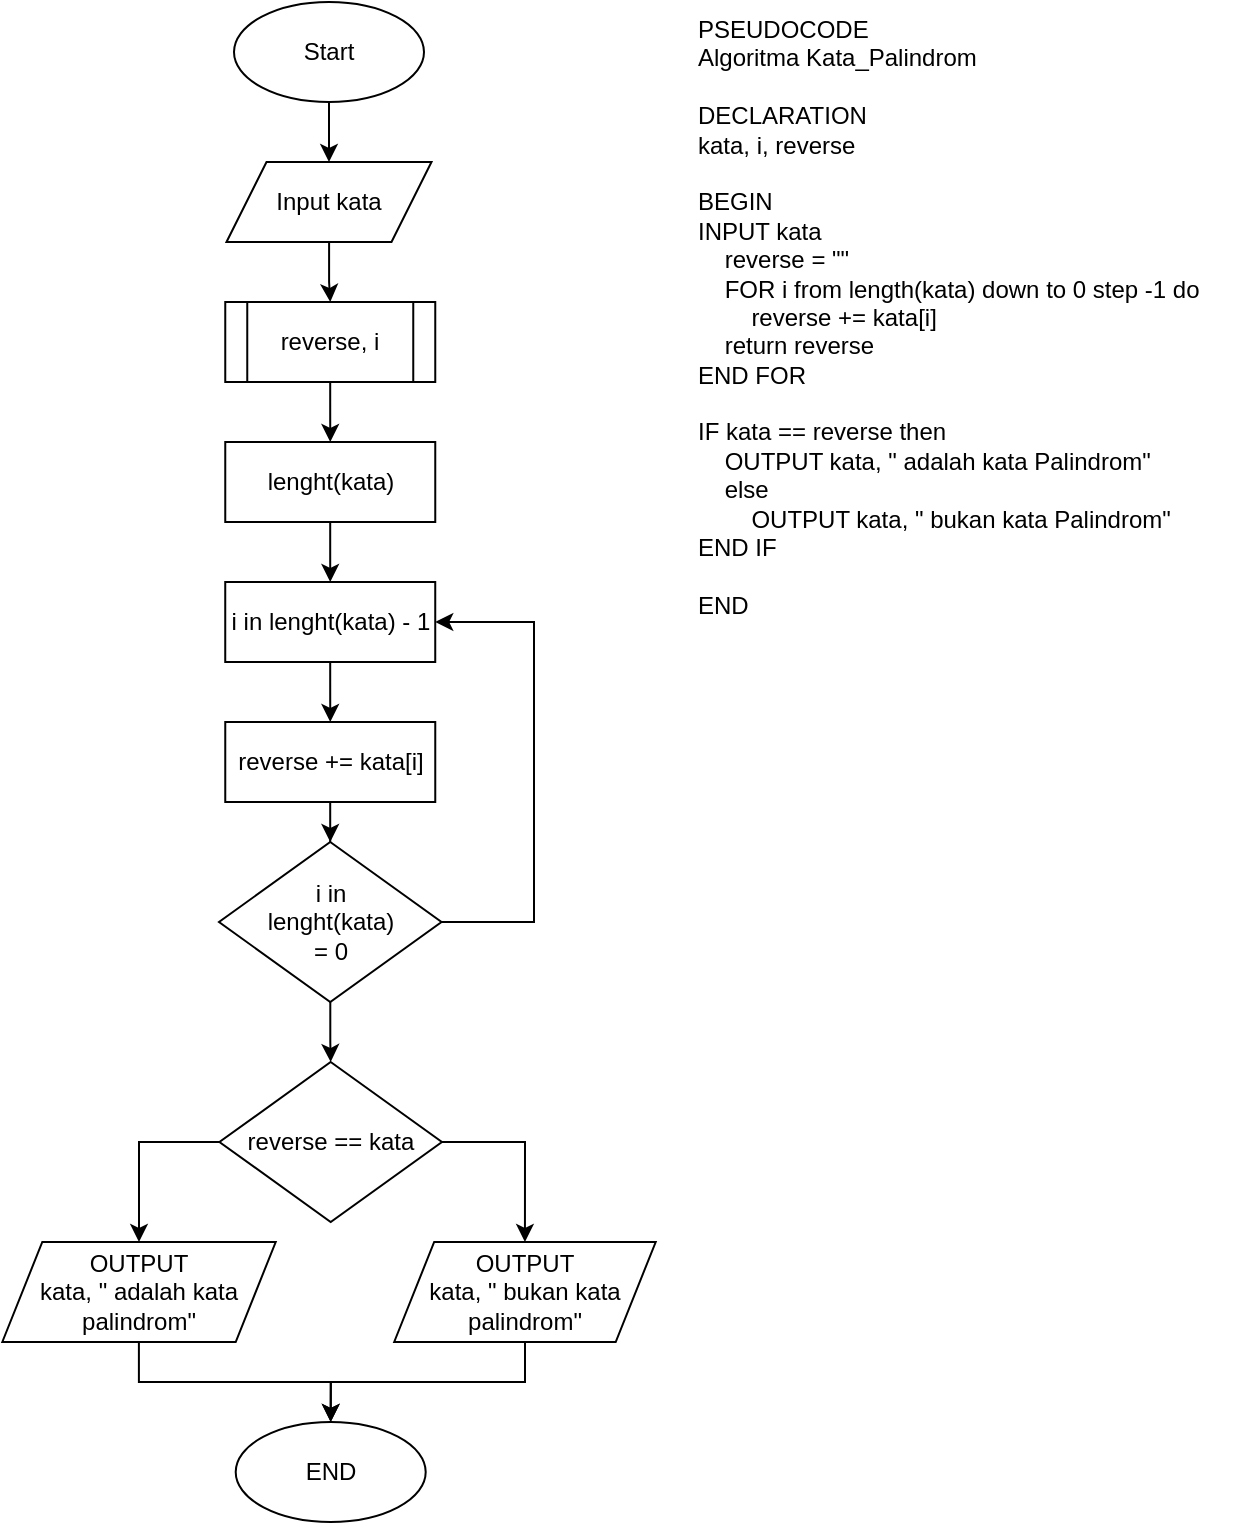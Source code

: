 <mxfile version="22.0.6" type="github" pages="2">
  <diagram name="Kata Palindrom" id="xqpit8tieolZGP3yh0wS">
    <mxGraphModel dx="1730" dy="438" grid="1" gridSize="10" guides="1" tooltips="1" connect="1" arrows="1" fold="1" page="1" pageScale="1" pageWidth="850" pageHeight="1100" math="0" shadow="0">
      <root>
        <mxCell id="0" />
        <mxCell id="1" parent="0" />
        <mxCell id="0j6sQtGZUSPRx_zmh45T-1" value="PSEUDOCODE&lt;br&gt;&lt;div&gt;Algoritma Kata_Palindrom&lt;/div&gt;&lt;div&gt;&lt;br&gt;&lt;/div&gt;&lt;div&gt;DECLARATION&lt;/div&gt;&lt;div&gt;kata, i, reverse&lt;/div&gt;&lt;div&gt;&lt;br&gt;&lt;/div&gt;&lt;div&gt;BEGIN&lt;/div&gt;&lt;div&gt;INPUT kata&lt;span style=&quot;&quot;&gt;&lt;/span&gt;&lt;/div&gt;&lt;div&gt;&lt;span style=&quot;&quot;&gt;&lt;span style=&quot;&quot;&gt;&lt;span style=&quot;white-space: pre;&quot;&gt;&amp;nbsp;&amp;nbsp;&amp;nbsp;&amp;nbsp;&lt;/span&gt;&lt;/span&gt;reverse = &quot;&quot;&lt;/span&gt;&lt;/div&gt;&lt;div&gt;&lt;span style=&quot;&quot;&gt;&lt;span style=&quot;&quot;&gt;&lt;span style=&quot;white-space: pre;&quot;&gt;&amp;nbsp;&amp;nbsp;&amp;nbsp;&amp;nbsp;FOR&lt;/span&gt;&lt;/span&gt;&amp;nbsp;i from length(kata) down to 0 step -1 do&lt;/span&gt;&lt;/div&gt;&lt;div&gt;&lt;span style=&quot;&quot;&gt;&lt;span style=&quot;&quot;&gt;&lt;span style=&quot;white-space: pre;&quot;&gt;&amp;nbsp;&amp;nbsp;&amp;nbsp;&amp;nbsp;&lt;/span&gt;&lt;span style=&quot;white-space: pre;&quot;&gt;&amp;nbsp;&amp;nbsp;&amp;nbsp;&amp;nbsp;&lt;/span&gt;&lt;/span&gt;reverse += kata[i]&lt;/span&gt;&lt;/div&gt;&lt;div&gt;&lt;span style=&quot;&quot;&gt;&lt;span style=&quot;&quot;&gt;&lt;span style=&quot;white-space: pre;&quot;&gt;&amp;nbsp;&amp;nbsp;&amp;nbsp;&amp;nbsp;&lt;/span&gt;&lt;/span&gt;return reverse&lt;/span&gt;&lt;/div&gt;&lt;div&gt;&lt;span style=&quot;&quot;&gt;END FOR&lt;/span&gt;&lt;/div&gt;&lt;div&gt;&lt;br&gt;&lt;/div&gt;&lt;div&gt;IF kata == reverse then&lt;/div&gt;&lt;div&gt;&lt;span style=&quot;&quot;&gt;&lt;span style=&quot;&quot;&gt;&lt;span style=&quot;white-space: pre;&quot;&gt;&amp;nbsp;&amp;nbsp;&amp;nbsp;&amp;nbsp;&lt;/span&gt;&lt;/span&gt;OUTPUT kata, &quot; adalah kata Palindrom&quot;&lt;/span&gt;&lt;/div&gt;&lt;div&gt;&lt;span style=&quot;&quot;&gt;&lt;span style=&quot;&quot;&gt;&lt;span style=&quot;white-space: pre;&quot;&gt;&amp;nbsp;&amp;nbsp;&amp;nbsp;&amp;nbsp;&lt;/span&gt;&lt;/span&gt;else&lt;/span&gt;&lt;/div&gt;&lt;div&gt;&lt;span style=&quot;&quot;&gt;&lt;span style=&quot;&quot;&gt;&lt;span style=&quot;white-space: pre;&quot;&gt;&amp;nbsp;&amp;nbsp;&amp;nbsp;&amp;nbsp;&lt;/span&gt;&lt;span style=&quot;white-space: pre;&quot;&gt;&amp;nbsp;&amp;nbsp;&amp;nbsp;&amp;nbsp;&lt;/span&gt;&lt;/span&gt;OUTPUT kata, &quot; bukan kata Palindrom&quot;&lt;/span&gt;&lt;/div&gt;&lt;div&gt;END IF&lt;/div&gt;&lt;div&gt;&lt;br&gt;&lt;/div&gt;&lt;div&gt;END&lt;span style=&quot;&quot;&gt;&lt;span style=&quot;white-space: pre;&quot;&gt;&amp;nbsp;&amp;nbsp;&amp;nbsp;&amp;nbsp;&lt;/span&gt;&lt;/span&gt;&lt;/div&gt;" style="text;html=1;align=left;verticalAlign=top;resizable=0;points=[];autosize=1;strokeColor=none;fillColor=none;" parent="1" vertex="1">
          <mxGeometry x="320" y="40" width="270" height="320" as="geometry" />
        </mxCell>
        <mxCell id="0j6sQtGZUSPRx_zmh45T-26" style="edgeStyle=orthogonalEdgeStyle;rounded=0;orthogonalLoop=1;jettySize=auto;html=1;entryX=0.5;entryY=0;entryDx=0;entryDy=0;" parent="1" source="0j6sQtGZUSPRx_zmh45T-2" target="0j6sQtGZUSPRx_zmh45T-3" edge="1">
          <mxGeometry relative="1" as="geometry" />
        </mxCell>
        <mxCell id="0j6sQtGZUSPRx_zmh45T-2" value="Start" style="ellipse;whiteSpace=wrap;html=1;" parent="1" vertex="1">
          <mxGeometry x="90" y="40" width="95" height="50" as="geometry" />
        </mxCell>
        <mxCell id="0j6sQtGZUSPRx_zmh45T-27" style="edgeStyle=orthogonalEdgeStyle;rounded=0;orthogonalLoop=1;jettySize=auto;html=1;entryX=0.5;entryY=0;entryDx=0;entryDy=0;" parent="1" source="0j6sQtGZUSPRx_zmh45T-3" target="0j6sQtGZUSPRx_zmh45T-4" edge="1">
          <mxGeometry relative="1" as="geometry" />
        </mxCell>
        <mxCell id="0j6sQtGZUSPRx_zmh45T-3" value="Input kata" style="shape=parallelogram;perimeter=parallelogramPerimeter;whiteSpace=wrap;html=1;fixedSize=1;" parent="1" vertex="1">
          <mxGeometry x="86.25" y="120" width="102.5" height="40" as="geometry" />
        </mxCell>
        <mxCell id="0j6sQtGZUSPRx_zmh45T-28" style="edgeStyle=orthogonalEdgeStyle;rounded=0;orthogonalLoop=1;jettySize=auto;html=1;entryX=0.5;entryY=0;entryDx=0;entryDy=0;" parent="1" source="0j6sQtGZUSPRx_zmh45T-4" target="0j6sQtGZUSPRx_zmh45T-5" edge="1">
          <mxGeometry relative="1" as="geometry" />
        </mxCell>
        <mxCell id="0j6sQtGZUSPRx_zmh45T-4" value="reverse, i" style="shape=process;whiteSpace=wrap;html=1;backgroundOutline=1;" parent="1" vertex="1">
          <mxGeometry x="85.63" y="190" width="105" height="40" as="geometry" />
        </mxCell>
        <mxCell id="0j6sQtGZUSPRx_zmh45T-29" style="edgeStyle=orthogonalEdgeStyle;rounded=0;orthogonalLoop=1;jettySize=auto;html=1;entryX=0.5;entryY=0;entryDx=0;entryDy=0;" parent="1" source="0j6sQtGZUSPRx_zmh45T-5" target="0j6sQtGZUSPRx_zmh45T-15" edge="1">
          <mxGeometry relative="1" as="geometry" />
        </mxCell>
        <mxCell id="0j6sQtGZUSPRx_zmh45T-5" value="lenght(kata)" style="rounded=0;whiteSpace=wrap;html=1;" parent="1" vertex="1">
          <mxGeometry x="85.63" y="260" width="105" height="40" as="geometry" />
        </mxCell>
        <mxCell id="0j6sQtGZUSPRx_zmh45T-32" style="edgeStyle=orthogonalEdgeStyle;rounded=0;orthogonalLoop=1;jettySize=auto;html=1;entryX=0.5;entryY=0;entryDx=0;entryDy=0;" parent="1" source="0j6sQtGZUSPRx_zmh45T-6" target="0j6sQtGZUSPRx_zmh45T-16" edge="1">
          <mxGeometry relative="1" as="geometry" />
        </mxCell>
        <mxCell id="0j6sQtGZUSPRx_zmh45T-33" style="edgeStyle=orthogonalEdgeStyle;rounded=0;orthogonalLoop=1;jettySize=auto;html=1;entryX=1;entryY=0.5;entryDx=0;entryDy=0;" parent="1" source="0j6sQtGZUSPRx_zmh45T-6" target="0j6sQtGZUSPRx_zmh45T-15" edge="1">
          <mxGeometry relative="1" as="geometry">
            <Array as="points">
              <mxPoint x="240" y="500" />
              <mxPoint x="240" y="350" />
            </Array>
          </mxGeometry>
        </mxCell>
        <mxCell id="0j6sQtGZUSPRx_zmh45T-6" value="i in&lt;br&gt;lenght(kata)&lt;br&gt;= 0" style="rhombus;whiteSpace=wrap;html=1;" parent="1" vertex="1">
          <mxGeometry x="82.5" y="460" width="111.25" height="80" as="geometry" />
        </mxCell>
        <mxCell id="0j6sQtGZUSPRx_zmh45T-31" style="edgeStyle=orthogonalEdgeStyle;rounded=0;orthogonalLoop=1;jettySize=auto;html=1;entryX=0.5;entryY=0;entryDx=0;entryDy=0;" parent="1" source="0j6sQtGZUSPRx_zmh45T-7" target="0j6sQtGZUSPRx_zmh45T-6" edge="1">
          <mxGeometry relative="1" as="geometry" />
        </mxCell>
        <mxCell id="0j6sQtGZUSPRx_zmh45T-7" value="reverse += kata[i]" style="rounded=0;whiteSpace=wrap;html=1;" parent="1" vertex="1">
          <mxGeometry x="85.63" y="400" width="105" height="40" as="geometry" />
        </mxCell>
        <mxCell id="0j6sQtGZUSPRx_zmh45T-24" style="edgeStyle=orthogonalEdgeStyle;rounded=0;orthogonalLoop=1;jettySize=auto;html=1;entryX=0.5;entryY=0;entryDx=0;entryDy=0;" parent="1" source="0j6sQtGZUSPRx_zmh45T-12" target="0j6sQtGZUSPRx_zmh45T-13" edge="1">
          <mxGeometry relative="1" as="geometry" />
        </mxCell>
        <mxCell id="0j6sQtGZUSPRx_zmh45T-12" value="OUTPUT&lt;br&gt;kata, &quot; adalah kata palindrom&quot;" style="shape=parallelogram;perimeter=parallelogramPerimeter;whiteSpace=wrap;html=1;fixedSize=1;" parent="1" vertex="1">
          <mxGeometry x="-25.85" y="660" width="136.7" height="50" as="geometry" />
        </mxCell>
        <mxCell id="0j6sQtGZUSPRx_zmh45T-13" value="END" style="ellipse;whiteSpace=wrap;html=1;" parent="1" vertex="1">
          <mxGeometry x="90.85" y="750" width="95" height="50" as="geometry" />
        </mxCell>
        <mxCell id="0j6sQtGZUSPRx_zmh45T-30" style="edgeStyle=orthogonalEdgeStyle;rounded=0;orthogonalLoop=1;jettySize=auto;html=1;entryX=0.5;entryY=0;entryDx=0;entryDy=0;" parent="1" source="0j6sQtGZUSPRx_zmh45T-15" target="0j6sQtGZUSPRx_zmh45T-7" edge="1">
          <mxGeometry relative="1" as="geometry" />
        </mxCell>
        <mxCell id="0j6sQtGZUSPRx_zmh45T-15" value="i in lenght(kata) - 1" style="rounded=0;whiteSpace=wrap;html=1;" parent="1" vertex="1">
          <mxGeometry x="85.62" y="330" width="105" height="40" as="geometry" />
        </mxCell>
        <mxCell id="0j6sQtGZUSPRx_zmh45T-22" style="edgeStyle=orthogonalEdgeStyle;rounded=0;orthogonalLoop=1;jettySize=auto;html=1;entryX=0.5;entryY=0;entryDx=0;entryDy=0;" parent="1" source="0j6sQtGZUSPRx_zmh45T-16" target="0j6sQtGZUSPRx_zmh45T-12" edge="1">
          <mxGeometry relative="1" as="geometry">
            <Array as="points">
              <mxPoint x="42.85" y="610" />
            </Array>
          </mxGeometry>
        </mxCell>
        <mxCell id="0j6sQtGZUSPRx_zmh45T-23" style="edgeStyle=orthogonalEdgeStyle;rounded=0;orthogonalLoop=1;jettySize=auto;html=1;entryX=0.5;entryY=0;entryDx=0;entryDy=0;" parent="1" source="0j6sQtGZUSPRx_zmh45T-16" target="0j6sQtGZUSPRx_zmh45T-19" edge="1">
          <mxGeometry relative="1" as="geometry">
            <Array as="points">
              <mxPoint x="235.85" y="610" />
            </Array>
          </mxGeometry>
        </mxCell>
        <mxCell id="0j6sQtGZUSPRx_zmh45T-16" value="reverse == kata" style="rhombus;whiteSpace=wrap;html=1;" parent="1" vertex="1">
          <mxGeometry x="82.72" y="570" width="111.25" height="80" as="geometry" />
        </mxCell>
        <mxCell id="0j6sQtGZUSPRx_zmh45T-25" style="edgeStyle=orthogonalEdgeStyle;rounded=0;orthogonalLoop=1;jettySize=auto;html=1;entryX=0.5;entryY=0;entryDx=0;entryDy=0;" parent="1" source="0j6sQtGZUSPRx_zmh45T-19" target="0j6sQtGZUSPRx_zmh45T-13" edge="1">
          <mxGeometry relative="1" as="geometry" />
        </mxCell>
        <mxCell id="0j6sQtGZUSPRx_zmh45T-19" value="OUTPUT&lt;br style=&quot;border-color: var(--border-color);&quot;&gt;kata, &quot; bukan kata palindrom&quot;" style="shape=parallelogram;perimeter=parallelogramPerimeter;whiteSpace=wrap;html=1;fixedSize=1;" parent="1" vertex="1">
          <mxGeometry x="170.09" y="660" width="130.76" height="50" as="geometry" />
        </mxCell>
      </root>
    </mxGraphModel>
  </diagram>
  <diagram id="YrjnK25kQzQfnbG0g_Ak" name="Membalikan Kalimat">
    <mxGraphModel dx="926" dy="461" grid="1" gridSize="10" guides="1" tooltips="1" connect="1" arrows="1" fold="1" page="1" pageScale="1" pageWidth="850" pageHeight="1100" math="0" shadow="0">
      <root>
        <mxCell id="0" />
        <mxCell id="1" parent="0" />
        <mxCell id="r62YdPziTSWUFzZEgCQk-1" value="PSEUDOCODE&lt;br&gt;&lt;br&gt;&lt;div&gt;Algoritma Membalikan_Kalimat&lt;/div&gt;&lt;div&gt;&lt;br&gt;&lt;/div&gt;&lt;div&gt;DECLARATION&lt;/div&gt;&lt;div&gt;text, array, reverse, i&lt;/div&gt;&lt;div&gt;&lt;br&gt;&lt;/div&gt;&lt;div&gt;BEGIN&lt;/div&gt;&lt;div&gt;&lt;span style=&quot;white-space: pre;&quot;&gt;&#x9;&lt;/span&gt;INPUT text&lt;span style=&quot;&quot;&gt;&lt;/span&gt;&lt;/div&gt;&lt;div&gt;&lt;span style=&quot;&quot;&gt;&lt;span style=&quot;&quot;&gt;&lt;span style=&quot;white-space: pre;&quot;&gt;&amp;nbsp;&amp;nbsp;&amp;nbsp;&amp;nbsp;&lt;span style=&quot;white-space: pre;&quot;&gt;&#x9;&lt;/span&gt;&lt;/span&gt;&lt;/span&gt;reverse = &quot;&quot;&lt;/span&gt;&lt;/div&gt;&lt;div&gt;&lt;span style=&quot;&quot;&gt;&lt;span style=&quot;&quot;&gt;&lt;span style=&quot;white-space: pre;&quot;&gt;&amp;nbsp;&amp;nbsp;&amp;nbsp;&amp;nbsp;&lt;span style=&quot;white-space: pre;&quot;&gt;&#x9;&lt;/span&gt;&lt;/span&gt;&lt;/span&gt;array = text.split(&quot; &quot;)&lt;/span&gt;&lt;/div&gt;&lt;div&gt;&lt;br&gt;&lt;/div&gt;&lt;div&gt;&lt;span style=&quot;&quot;&gt;&lt;span style=&quot;&quot;&gt;&lt;span style=&quot;white-space: pre;&quot;&gt;&amp;nbsp;&amp;nbsp;&amp;nbsp;&amp;nbsp;&lt;span style=&quot;white-space: pre;&quot;&gt;&#x9;&lt;/span&gt;&lt;/span&gt;&lt;/span&gt;FOR i from length(array) down to 0 step -1 do&lt;/span&gt;&lt;/div&gt;&lt;div&gt;&amp;nbsp; &amp;nbsp; &amp;nbsp; &amp;nbsp; &lt;span style=&quot;white-space: pre;&quot;&gt;&#x9;&lt;/span&gt;reverse += array[i]&lt;/div&gt;&lt;div&gt;&lt;span style=&quot;&quot;&gt;&lt;span style=&quot;&quot;&gt;&lt;span style=&quot;white-space: pre;&quot;&gt;&amp;nbsp;&amp;nbsp;&amp;nbsp;&amp;nbsp;&lt;span style=&quot;white-space: pre;&quot;&gt;&#x9;&lt;/span&gt;&lt;/span&gt;&lt;/span&gt;return revese&lt;/span&gt;&lt;/div&gt;&lt;div&gt;&amp;nbsp; &amp;nbsp; &lt;span style=&quot;&quot;&gt;&lt;span style=&quot;white-space: pre;&quot;&gt;&amp;nbsp;&amp;nbsp;&amp;nbsp;&amp;nbsp;&lt;/span&gt;&lt;/span&gt;END FOR&lt;/div&gt;&lt;div&gt;&lt;br&gt;&lt;/div&gt;&lt;div&gt;&lt;span style=&quot;&quot;&gt;&lt;span style=&quot;&quot;&gt;&lt;span style=&quot;white-space: pre;&quot;&gt;&amp;nbsp;&amp;nbsp;&amp;nbsp;&amp;nbsp;&lt;span style=&quot;white-space: pre;&quot;&gt;&#x9;&lt;/span&gt;OUTPUT&lt;/span&gt;&lt;/span&gt;&amp;nbsp;reverse&lt;/span&gt;&lt;/div&gt;&lt;div&gt;&lt;span style=&quot;&quot;&gt;&lt;span style=&quot;white-space: pre;&quot;&gt;&amp;nbsp;&amp;nbsp;&amp;nbsp;&amp;nbsp;&lt;/span&gt;&lt;/span&gt;&lt;/div&gt;&lt;div&gt;END&lt;/div&gt;" style="text;html=1;align=left;verticalAlign=top;resizable=0;points=[];autosize=1;strokeColor=none;fillColor=none;" vertex="1" parent="1">
          <mxGeometry x="420" y="70" width="290" height="300" as="geometry" />
        </mxCell>
        <mxCell id="ebl3Q_jnDtNQ2AUFW4kh-1" style="edgeStyle=orthogonalEdgeStyle;rounded=0;orthogonalLoop=1;jettySize=auto;html=1;entryX=0.5;entryY=0;entryDx=0;entryDy=0;" edge="1" parent="1" source="ebl3Q_jnDtNQ2AUFW4kh-2" target="ebl3Q_jnDtNQ2AUFW4kh-4">
          <mxGeometry relative="1" as="geometry" />
        </mxCell>
        <mxCell id="ebl3Q_jnDtNQ2AUFW4kh-2" value="Start" style="ellipse;whiteSpace=wrap;html=1;" vertex="1" parent="1">
          <mxGeometry x="105.85" y="60" width="95" height="50" as="geometry" />
        </mxCell>
        <mxCell id="ebl3Q_jnDtNQ2AUFW4kh-3" style="edgeStyle=orthogonalEdgeStyle;rounded=0;orthogonalLoop=1;jettySize=auto;html=1;entryX=0.5;entryY=0;entryDx=0;entryDy=0;fontSize=11;" edge="1" parent="1" source="ebl3Q_jnDtNQ2AUFW4kh-4" target="ebl3Q_jnDtNQ2AUFW4kh-6">
          <mxGeometry relative="1" as="geometry" />
        </mxCell>
        <mxCell id="ebl3Q_jnDtNQ2AUFW4kh-4" value="Input text" style="shape=parallelogram;perimeter=parallelogramPerimeter;whiteSpace=wrap;html=1;fixedSize=1;fontSize=11;" vertex="1" parent="1">
          <mxGeometry x="102.1" y="140" width="102.5" height="40" as="geometry" />
        </mxCell>
        <mxCell id="ebl3Q_jnDtNQ2AUFW4kh-5" style="edgeStyle=orthogonalEdgeStyle;rounded=0;orthogonalLoop=1;jettySize=auto;html=1;entryX=0.5;entryY=0;entryDx=0;entryDy=0;fontSize=11;" edge="1" parent="1" source="ebl3Q_jnDtNQ2AUFW4kh-6" target="ebl3Q_jnDtNQ2AUFW4kh-8">
          <mxGeometry relative="1" as="geometry" />
        </mxCell>
        <mxCell id="ebl3Q_jnDtNQ2AUFW4kh-6" value="reverse, array, i" style="shape=process;whiteSpace=wrap;html=1;backgroundOutline=1;fontSize=11;" vertex="1" parent="1">
          <mxGeometry x="101.48" y="210" width="105" height="40" as="geometry" />
        </mxCell>
        <mxCell id="ebl3Q_jnDtNQ2AUFW4kh-7" style="edgeStyle=orthogonalEdgeStyle;rounded=0;orthogonalLoop=1;jettySize=auto;html=1;entryX=0.5;entryY=0;entryDx=0;entryDy=0;fontSize=11;" edge="1" parent="1" source="ebl3Q_jnDtNQ2AUFW4kh-8" target="ebl3Q_jnDtNQ2AUFW4kh-18">
          <mxGeometry relative="1" as="geometry" />
        </mxCell>
        <mxCell id="ebl3Q_jnDtNQ2AUFW4kh-8" value="array = text.split(&quot; &quot;)" style="rounded=0;whiteSpace=wrap;html=1;fontSize=11;" vertex="1" parent="1">
          <mxGeometry x="101.48" y="280" width="105" height="40" as="geometry" />
        </mxCell>
        <mxCell id="ebl3Q_jnDtNQ2AUFW4kh-10" style="edgeStyle=orthogonalEdgeStyle;rounded=0;orthogonalLoop=1;jettySize=auto;html=1;entryX=1;entryY=0.5;entryDx=0;entryDy=0;fontSize=11;" edge="1" parent="1" source="ebl3Q_jnDtNQ2AUFW4kh-11" target="ebl3Q_jnDtNQ2AUFW4kh-18">
          <mxGeometry relative="1" as="geometry">
            <Array as="points">
              <mxPoint x="255.85" y="520" />
              <mxPoint x="255.85" y="370" />
            </Array>
          </mxGeometry>
        </mxCell>
        <mxCell id="ebl3Q_jnDtNQ2AUFW4kh-24" style="edgeStyle=orthogonalEdgeStyle;rounded=0;orthogonalLoop=1;jettySize=auto;html=1;entryX=0.5;entryY=0;entryDx=0;entryDy=0;" edge="1" parent="1" source="ebl3Q_jnDtNQ2AUFW4kh-11" target="ebl3Q_jnDtNQ2AUFW4kh-23">
          <mxGeometry relative="1" as="geometry" />
        </mxCell>
        <mxCell id="ebl3Q_jnDtNQ2AUFW4kh-11" value="i in&lt;br style=&quot;font-size: 11px;&quot;&gt;lenght(array)&lt;br style=&quot;font-size: 11px;&quot;&gt;= 0" style="rhombus;whiteSpace=wrap;html=1;fontSize=11;" vertex="1" parent="1">
          <mxGeometry x="98.35" y="480" width="111.25" height="80" as="geometry" />
        </mxCell>
        <mxCell id="ebl3Q_jnDtNQ2AUFW4kh-12" style="edgeStyle=orthogonalEdgeStyle;rounded=0;orthogonalLoop=1;jettySize=auto;html=1;entryX=0.5;entryY=0;entryDx=0;entryDy=0;fontSize=11;" edge="1" parent="1" source="ebl3Q_jnDtNQ2AUFW4kh-13" target="ebl3Q_jnDtNQ2AUFW4kh-11">
          <mxGeometry relative="1" as="geometry" />
        </mxCell>
        <mxCell id="ebl3Q_jnDtNQ2AUFW4kh-13" value="reverse += array[i]" style="rounded=0;whiteSpace=wrap;html=1;fontSize=11;" vertex="1" parent="1">
          <mxGeometry x="101.48" y="420" width="105" height="40" as="geometry" />
        </mxCell>
        <mxCell id="ebl3Q_jnDtNQ2AUFW4kh-16" value="END" style="ellipse;whiteSpace=wrap;html=1;" vertex="1" parent="1">
          <mxGeometry x="105.85" y="680" width="95" height="50" as="geometry" />
        </mxCell>
        <mxCell id="ebl3Q_jnDtNQ2AUFW4kh-17" style="edgeStyle=orthogonalEdgeStyle;rounded=0;orthogonalLoop=1;jettySize=auto;html=1;entryX=0.5;entryY=0;entryDx=0;entryDy=0;fontSize=11;" edge="1" parent="1" source="ebl3Q_jnDtNQ2AUFW4kh-18" target="ebl3Q_jnDtNQ2AUFW4kh-13">
          <mxGeometry relative="1" as="geometry" />
        </mxCell>
        <mxCell id="ebl3Q_jnDtNQ2AUFW4kh-18" value="i in lenght(array) - 1" style="rounded=0;whiteSpace=wrap;html=1;fontSize=11;" vertex="1" parent="1">
          <mxGeometry x="101.47" y="350" width="105" height="40" as="geometry" />
        </mxCell>
        <mxCell id="ebl3Q_jnDtNQ2AUFW4kh-25" style="edgeStyle=orthogonalEdgeStyle;rounded=0;orthogonalLoop=1;jettySize=auto;html=1;entryX=0.5;entryY=0;entryDx=0;entryDy=0;" edge="1" parent="1" source="ebl3Q_jnDtNQ2AUFW4kh-23" target="ebl3Q_jnDtNQ2AUFW4kh-16">
          <mxGeometry relative="1" as="geometry" />
        </mxCell>
        <mxCell id="ebl3Q_jnDtNQ2AUFW4kh-23" value="OUTPUT reverse" style="shape=parallelogram;perimeter=parallelogramPerimeter;whiteSpace=wrap;html=1;fixedSize=1;fontSize=11;" vertex="1" parent="1">
          <mxGeometry x="88.6" y="590" width="130.76" height="50" as="geometry" />
        </mxCell>
      </root>
    </mxGraphModel>
  </diagram>
</mxfile>
